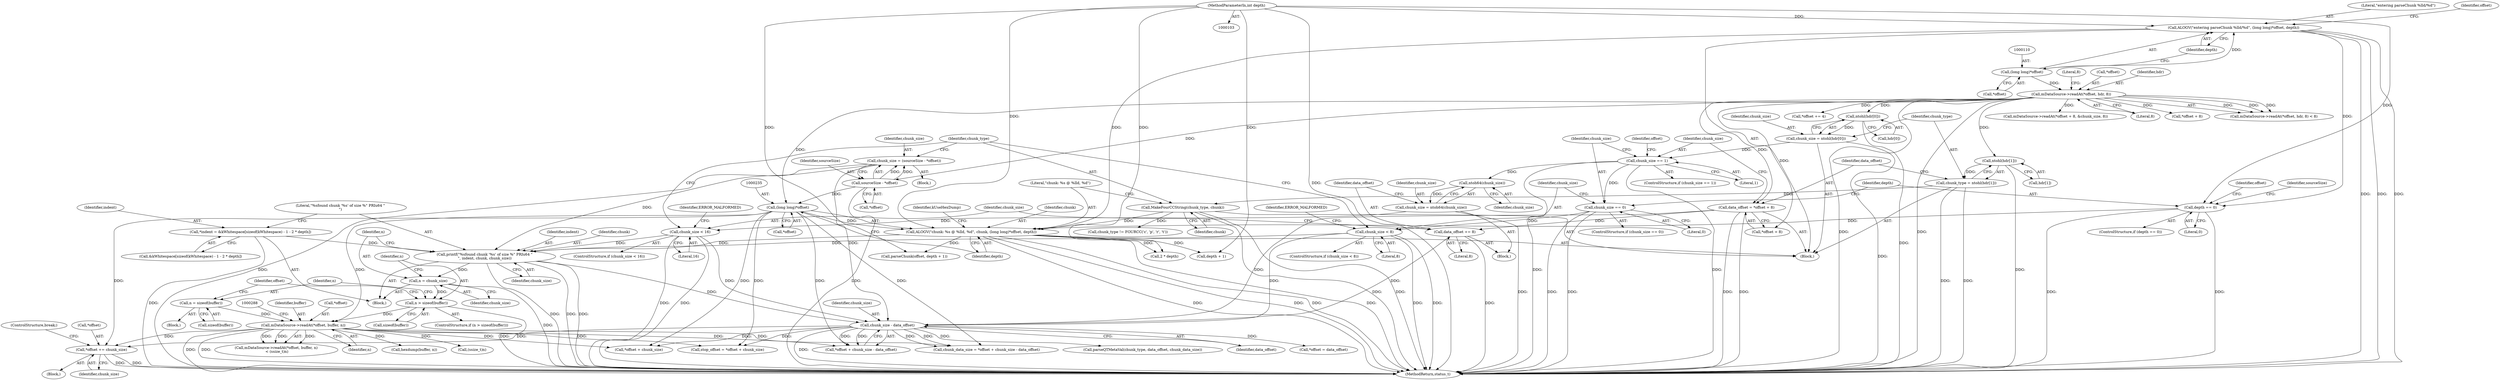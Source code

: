 digraph "0_Android_e7142a0703bc93f75e213e96ebc19000022afed9@pointer" {
"1003268" [label="(Call,*offset += chunk_size)"];
"1000303" [label="(Call,chunk_size - data_offset)"];
"1000199" [label="(Call,chunk_size = (sourceSize - *offset))"];
"1000201" [label="(Call,sourceSize - *offset)"];
"1000117" [label="(Call,mDataSource->readAt(*offset, hdr, 8))"];
"1000109" [label="(Call,(long long)*offset)"];
"1000221" [label="(Call,chunk_size < 8)"];
"1000182" [label="(Call,chunk_size == 0)"];
"1000148" [label="(Call,chunk_size == 1)"];
"1000127" [label="(Call,chunk_size = ntohl(hdr[0]))"];
"1000129" [label="(Call,ntohl(hdr[0]))"];
"1000174" [label="(Call,chunk_size < 16)"];
"1000166" [label="(Call,chunk_size = ntoh64(chunk_size))"];
"1000168" [label="(Call,ntoh64(chunk_size))"];
"1000260" [label="(Call,printf(\"%sfound chunk '%s' of size %\" PRIu64 \"\n\", indent, chunk, chunk_size))"];
"1000247" [label="(Call,*indent = &kWhitespace[sizeof(kWhitespace) - 1 - 2 * depth])"];
"1000231" [label="(Call,ALOGV(\"chunk: %s @ %lld, %d\", chunk, (long long)*offset, depth))"];
"1000228" [label="(Call,MakeFourCCString(chunk_type, chunk))"];
"1000134" [label="(Call,chunk_type = ntohl(hdr[1]))"];
"1000136" [label="(Call,ntohl(hdr[1]))"];
"1000234" [label="(Call,(long long)*offset)"];
"1000187" [label="(Call,depth == 0)"];
"1000107" [label="(Call,ALOGV(\"entering parseChunk %lld/%d\", (long long)*offset, depth))"];
"1000105" [label="(MethodParameterIn,int depth)"];
"1000141" [label="(Call,data_offset = *offset + 8)"];
"1000170" [label="(Call,data_offset += 8)"];
"1000282" [label="(Call,mDataSource->readAt(*offset, buffer, n))"];
"1000276" [label="(Call,n = sizeof(buffer))"];
"1000271" [label="(Call,n > sizeof(buffer))"];
"1000267" [label="(Call,n = chunk_size)"];
"1000172" [label="(Literal,8)"];
"1000181" [label="(ControlStructure,if (chunk_size == 0))"];
"1000170" [label="(Call,data_offset += 8)"];
"1000136" [label="(Call,ntohl(hdr[1]))"];
"1000228" [label="(Call,MakeFourCCString(chunk_type, chunk))"];
"1000147" [label="(ControlStructure,if (chunk_size == 1))"];
"1000142" [label="(Identifier,data_offset)"];
"1000213" [label="(Call,*offset += 4)"];
"1000260" [label="(Call,printf(\"%sfound chunk '%s' of size %\" PRIu64 \"\n\", indent, chunk, chunk_size))"];
"1000249" [label="(Call,&kWhitespace[sizeof(kWhitespace) - 1 - 2 * depth])"];
"1000189" [label="(Literal,0)"];
"1000298" [label="(Call,chunk_data_size = *offset + chunk_size - data_offset)"];
"1000171" [label="(Identifier,data_offset)"];
"1000169" [label="(Identifier,chunk_size)"];
"1000202" [label="(Identifier,sourceSize)"];
"1000174" [label="(Call,chunk_size < 16)"];
"1000121" [label="(Literal,8)"];
"1000220" [label="(ControlStructure,if (chunk_size < 8))"];
"1000151" [label="(Block,)"];
"1000122" [label="(Literal,8)"];
"1000269" [label="(Identifier,chunk_size)"];
"1000135" [label="(Identifier,chunk_type)"];
"1000263" [label="(Identifier,chunk)"];
"1000201" [label="(Call,sourceSize - *offset)"];
"1000186" [label="(ControlStructure,if (depth == 0))"];
"1000350" [label="(Call,parseChunk(offset, depth + 1))"];
"1000300" [label="(Call,*offset + chunk_size - data_offset)"];
"1000182" [label="(Call,chunk_size == 0)"];
"1000221" [label="(Call,chunk_size < 8)"];
"1000229" [label="(Identifier,chunk_type)"];
"1003269" [label="(Call,*offset)"];
"1000226" [label="(Identifier,ERROR_MALFORMED)"];
"1000141" [label="(Call,data_offset = *offset + 8)"];
"1003271" [label="(Identifier,chunk_size)"];
"1000134" [label="(Call,chunk_type = ntohl(hdr[1]))"];
"1000105" [label="(MethodParameterIn,int depth)"];
"1000198" [label="(Block,)"];
"1000261" [label="(Literal,\"%sfound chunk '%s' of size %\" PRIu64 \"\n\")"];
"1000106" [label="(Block,)"];
"1000143" [label="(Call,*offset + 8)"];
"1000282" [label="(Call,mDataSource->readAt(*offset, buffer, n))"];
"1000129" [label="(Call,ntohl(hdr[0]))"];
"1000148" [label="(Call,chunk_size == 1)"];
"1000116" [label="(Call,mDataSource->readAt(*offset, hdr, 8) < 8)"];
"1000276" [label="(Call,n = sizeof(buffer))"];
"1000285" [label="(Identifier,buffer)"];
"1000238" [label="(Identifier,depth)"];
"1000271" [label="(Call,n > sizeof(buffer))"];
"1000203" [label="(Call,*offset)"];
"1000231" [label="(Call,ALOGV(\"chunk: %s @ %lld, %d\", chunk, (long long)*offset, depth))"];
"1000223" [label="(Literal,8)"];
"1000215" [label="(Identifier,offset)"];
"1000331" [label="(Call,stop_offset = *offset + chunk_size)"];
"1000149" [label="(Identifier,chunk_size)"];
"1000286" [label="(Identifier,n)"];
"1000248" [label="(Identifier,indent)"];
"1000196" [label="(Identifier,sourceSize)"];
"1000222" [label="(Identifier,chunk_size)"];
"1000247" [label="(Call,*indent = &kWhitespace[sizeof(kWhitespace) - 1 - 2 * depth])"];
"1000293" [label="(Call,hexdump(buffer, n))"];
"1000166" [label="(Call,chunk_size = ntoh64(chunk_size))"];
"1000111" [label="(Call,*offset)"];
"1000264" [label="(Identifier,chunk_size)"];
"1000108" [label="(Literal,\"entering parseChunk %lld/%d\")"];
"1000333" [label="(Call,*offset + chunk_size)"];
"1000137" [label="(Call,hdr[1])"];
"1000270" [label="(ControlStructure,if (n > sizeof(buffer)))"];
"1000236" [label="(Call,*offset)"];
"1000117" [label="(Call,mDataSource->readAt(*offset, hdr, 8))"];
"1000109" [label="(Call,(long long)*offset)"];
"1000167" [label="(Identifier,chunk_size)"];
"1000113" [label="(Identifier,depth)"];
"1000187" [label="(Call,depth == 0)"];
"1000278" [label="(Call,sizeof(buffer))"];
"1000127" [label="(Call,chunk_size = ntohl(hdr[0]))"];
"1000183" [label="(Identifier,chunk_size)"];
"1000188" [label="(Identifier,depth)"];
"1000230" [label="(Identifier,chunk)"];
"1000283" [label="(Call,*offset)"];
"1003264" [label="(Call,parseQTMetaVal(chunk_type, data_offset, chunk_data_size))"];
"1000352" [label="(Call,depth + 1)"];
"1000118" [label="(Call,*offset)"];
"1000175" [label="(Identifier,chunk_size)"];
"1003275" [label="(MethodReturn,status_t)"];
"1000199" [label="(Call,chunk_size = (sourceSize - *offset))"];
"1000234" [label="(Call,(long long)*offset)"];
"1000107" [label="(Call,ALOGV(\"entering parseChunk %lld/%d\", (long long)*offset, depth))"];
"1000287" [label="(Call,(ssize_t)n)"];
"1000150" [label="(Literal,1)"];
"1000157" [label="(Identifier,offset)"];
"1000120" [label="(Identifier,hdr)"];
"1000232" [label="(Literal,\"chunk: %s @ %lld, %d\")"];
"1003268" [label="(Call,*offset += chunk_size)"];
"1000184" [label="(Literal,0)"];
"1000284" [label="(Identifier,offset)"];
"1000262" [label="(Identifier,indent)"];
"1000154" [label="(Call,mDataSource->readAt(*offset + 8, &chunk_size, 8))"];
"1000233" [label="(Identifier,chunk)"];
"1000267" [label="(Call,n = chunk_size)"];
"1000155" [label="(Call,*offset + 8)"];
"1003272" [label="(ControlStructure,break;)"];
"1000128" [label="(Identifier,chunk_size)"];
"1000273" [label="(Call,sizeof(buffer))"];
"1000179" [label="(Identifier,ERROR_MALFORMED)"];
"1000130" [label="(Call,hdr[0])"];
"1000240" [label="(Identifier,kUseHexDump)"];
"1000305" [label="(Identifier,data_offset)"];
"1000119" [label="(Identifier,offset)"];
"1000168" [label="(Call,ntoh64(chunk_size))"];
"1000304" [label="(Identifier,chunk_size)"];
"1000268" [label="(Identifier,n)"];
"1000275" [label="(Block,)"];
"1000176" [label="(Literal,16)"];
"1000257" [label="(Call,2 * depth)"];
"1000303" [label="(Call,chunk_size - data_offset)"];
"1000272" [label="(Identifier,n)"];
"1000173" [label="(ControlStructure,if (chunk_size < 16))"];
"1000277" [label="(Identifier,n)"];
"1000241" [label="(Block,)"];
"1000281" [label="(Call,mDataSource->readAt(*offset, buffer, n)\n < (ssize_t)n)"];
"1000200" [label="(Identifier,chunk_size)"];
"1000337" [label="(Call,*offset = data_offset)"];
"1003258" [label="(Block,)"];
"1000308" [label="(Call,chunk_type != FOURCC('c', 'p', 'r', 't'))"];
"1003268" -> "1003258"  [label="AST: "];
"1003268" -> "1003271"  [label="CFG: "];
"1003269" -> "1003268"  [label="AST: "];
"1003271" -> "1003268"  [label="AST: "];
"1003272" -> "1003268"  [label="CFG: "];
"1003268" -> "1003275"  [label="DDG: "];
"1003268" -> "1003275"  [label="DDG: "];
"1000303" -> "1003268"  [label="DDG: "];
"1000234" -> "1003268"  [label="DDG: "];
"1000282" -> "1003268"  [label="DDG: "];
"1000303" -> "1000300"  [label="AST: "];
"1000303" -> "1000305"  [label="CFG: "];
"1000304" -> "1000303"  [label="AST: "];
"1000305" -> "1000303"  [label="AST: "];
"1000300" -> "1000303"  [label="CFG: "];
"1000303" -> "1003275"  [label="DDG: "];
"1000303" -> "1000298"  [label="DDG: "];
"1000303" -> "1000298"  [label="DDG: "];
"1000303" -> "1000300"  [label="DDG: "];
"1000303" -> "1000300"  [label="DDG: "];
"1000199" -> "1000303"  [label="DDG: "];
"1000221" -> "1000303"  [label="DDG: "];
"1000174" -> "1000303"  [label="DDG: "];
"1000260" -> "1000303"  [label="DDG: "];
"1000141" -> "1000303"  [label="DDG: "];
"1000170" -> "1000303"  [label="DDG: "];
"1000303" -> "1000331"  [label="DDG: "];
"1000303" -> "1000333"  [label="DDG: "];
"1000303" -> "1000337"  [label="DDG: "];
"1000303" -> "1003264"  [label="DDG: "];
"1000199" -> "1000198"  [label="AST: "];
"1000199" -> "1000201"  [label="CFG: "];
"1000200" -> "1000199"  [label="AST: "];
"1000201" -> "1000199"  [label="AST: "];
"1000229" -> "1000199"  [label="CFG: "];
"1000199" -> "1003275"  [label="DDG: "];
"1000201" -> "1000199"  [label="DDG: "];
"1000201" -> "1000199"  [label="DDG: "];
"1000199" -> "1000260"  [label="DDG: "];
"1000201" -> "1000203"  [label="CFG: "];
"1000202" -> "1000201"  [label="AST: "];
"1000203" -> "1000201"  [label="AST: "];
"1000201" -> "1003275"  [label="DDG: "];
"1000117" -> "1000201"  [label="DDG: "];
"1000201" -> "1000234"  [label="DDG: "];
"1000117" -> "1000116"  [label="AST: "];
"1000117" -> "1000121"  [label="CFG: "];
"1000118" -> "1000117"  [label="AST: "];
"1000120" -> "1000117"  [label="AST: "];
"1000121" -> "1000117"  [label="AST: "];
"1000122" -> "1000117"  [label="CFG: "];
"1000117" -> "1003275"  [label="DDG: "];
"1000117" -> "1003275"  [label="DDG: "];
"1000117" -> "1000116"  [label="DDG: "];
"1000117" -> "1000116"  [label="DDG: "];
"1000117" -> "1000116"  [label="DDG: "];
"1000109" -> "1000117"  [label="DDG: "];
"1000117" -> "1000129"  [label="DDG: "];
"1000117" -> "1000136"  [label="DDG: "];
"1000117" -> "1000141"  [label="DDG: "];
"1000117" -> "1000143"  [label="DDG: "];
"1000117" -> "1000154"  [label="DDG: "];
"1000117" -> "1000155"  [label="DDG: "];
"1000117" -> "1000213"  [label="DDG: "];
"1000117" -> "1000234"  [label="DDG: "];
"1000109" -> "1000107"  [label="AST: "];
"1000109" -> "1000111"  [label="CFG: "];
"1000110" -> "1000109"  [label="AST: "];
"1000111" -> "1000109"  [label="AST: "];
"1000113" -> "1000109"  [label="CFG: "];
"1000109" -> "1000107"  [label="DDG: "];
"1000221" -> "1000220"  [label="AST: "];
"1000221" -> "1000223"  [label="CFG: "];
"1000222" -> "1000221"  [label="AST: "];
"1000223" -> "1000221"  [label="AST: "];
"1000226" -> "1000221"  [label="CFG: "];
"1000229" -> "1000221"  [label="CFG: "];
"1000221" -> "1003275"  [label="DDG: "];
"1000221" -> "1003275"  [label="DDG: "];
"1000182" -> "1000221"  [label="DDG: "];
"1000221" -> "1000260"  [label="DDG: "];
"1000182" -> "1000181"  [label="AST: "];
"1000182" -> "1000184"  [label="CFG: "];
"1000183" -> "1000182"  [label="AST: "];
"1000184" -> "1000182"  [label="AST: "];
"1000188" -> "1000182"  [label="CFG: "];
"1000222" -> "1000182"  [label="CFG: "];
"1000182" -> "1003275"  [label="DDG: "];
"1000182" -> "1003275"  [label="DDG: "];
"1000148" -> "1000182"  [label="DDG: "];
"1000148" -> "1000147"  [label="AST: "];
"1000148" -> "1000150"  [label="CFG: "];
"1000149" -> "1000148"  [label="AST: "];
"1000150" -> "1000148"  [label="AST: "];
"1000157" -> "1000148"  [label="CFG: "];
"1000183" -> "1000148"  [label="CFG: "];
"1000148" -> "1003275"  [label="DDG: "];
"1000148" -> "1003275"  [label="DDG: "];
"1000127" -> "1000148"  [label="DDG: "];
"1000148" -> "1000168"  [label="DDG: "];
"1000127" -> "1000106"  [label="AST: "];
"1000127" -> "1000129"  [label="CFG: "];
"1000128" -> "1000127"  [label="AST: "];
"1000129" -> "1000127"  [label="AST: "];
"1000135" -> "1000127"  [label="CFG: "];
"1000127" -> "1003275"  [label="DDG: "];
"1000129" -> "1000127"  [label="DDG: "];
"1000129" -> "1000130"  [label="CFG: "];
"1000130" -> "1000129"  [label="AST: "];
"1000129" -> "1003275"  [label="DDG: "];
"1000174" -> "1000173"  [label="AST: "];
"1000174" -> "1000176"  [label="CFG: "];
"1000175" -> "1000174"  [label="AST: "];
"1000176" -> "1000174"  [label="AST: "];
"1000179" -> "1000174"  [label="CFG: "];
"1000229" -> "1000174"  [label="CFG: "];
"1000174" -> "1003275"  [label="DDG: "];
"1000174" -> "1003275"  [label="DDG: "];
"1000166" -> "1000174"  [label="DDG: "];
"1000174" -> "1000260"  [label="DDG: "];
"1000166" -> "1000151"  [label="AST: "];
"1000166" -> "1000168"  [label="CFG: "];
"1000167" -> "1000166"  [label="AST: "];
"1000168" -> "1000166"  [label="AST: "];
"1000171" -> "1000166"  [label="CFG: "];
"1000166" -> "1003275"  [label="DDG: "];
"1000168" -> "1000166"  [label="DDG: "];
"1000168" -> "1000169"  [label="CFG: "];
"1000169" -> "1000168"  [label="AST: "];
"1000260" -> "1000241"  [label="AST: "];
"1000260" -> "1000264"  [label="CFG: "];
"1000261" -> "1000260"  [label="AST: "];
"1000262" -> "1000260"  [label="AST: "];
"1000263" -> "1000260"  [label="AST: "];
"1000264" -> "1000260"  [label="AST: "];
"1000268" -> "1000260"  [label="CFG: "];
"1000260" -> "1003275"  [label="DDG: "];
"1000260" -> "1003275"  [label="DDG: "];
"1000260" -> "1003275"  [label="DDG: "];
"1000247" -> "1000260"  [label="DDG: "];
"1000231" -> "1000260"  [label="DDG: "];
"1000260" -> "1000267"  [label="DDG: "];
"1000247" -> "1000241"  [label="AST: "];
"1000247" -> "1000249"  [label="CFG: "];
"1000248" -> "1000247"  [label="AST: "];
"1000249" -> "1000247"  [label="AST: "];
"1000261" -> "1000247"  [label="CFG: "];
"1000247" -> "1003275"  [label="DDG: "];
"1000231" -> "1000106"  [label="AST: "];
"1000231" -> "1000238"  [label="CFG: "];
"1000232" -> "1000231"  [label="AST: "];
"1000233" -> "1000231"  [label="AST: "];
"1000234" -> "1000231"  [label="AST: "];
"1000238" -> "1000231"  [label="AST: "];
"1000240" -> "1000231"  [label="CFG: "];
"1000231" -> "1003275"  [label="DDG: "];
"1000231" -> "1003275"  [label="DDG: "];
"1000231" -> "1003275"  [label="DDG: "];
"1000231" -> "1003275"  [label="DDG: "];
"1000228" -> "1000231"  [label="DDG: "];
"1000234" -> "1000231"  [label="DDG: "];
"1000187" -> "1000231"  [label="DDG: "];
"1000107" -> "1000231"  [label="DDG: "];
"1000105" -> "1000231"  [label="DDG: "];
"1000231" -> "1000257"  [label="DDG: "];
"1000231" -> "1000350"  [label="DDG: "];
"1000231" -> "1000352"  [label="DDG: "];
"1000228" -> "1000106"  [label="AST: "];
"1000228" -> "1000230"  [label="CFG: "];
"1000229" -> "1000228"  [label="AST: "];
"1000230" -> "1000228"  [label="AST: "];
"1000232" -> "1000228"  [label="CFG: "];
"1000228" -> "1003275"  [label="DDG: "];
"1000228" -> "1003275"  [label="DDG: "];
"1000134" -> "1000228"  [label="DDG: "];
"1000228" -> "1000308"  [label="DDG: "];
"1000134" -> "1000106"  [label="AST: "];
"1000134" -> "1000136"  [label="CFG: "];
"1000135" -> "1000134"  [label="AST: "];
"1000136" -> "1000134"  [label="AST: "];
"1000142" -> "1000134"  [label="CFG: "];
"1000134" -> "1003275"  [label="DDG: "];
"1000134" -> "1003275"  [label="DDG: "];
"1000136" -> "1000134"  [label="DDG: "];
"1000136" -> "1000137"  [label="CFG: "];
"1000137" -> "1000136"  [label="AST: "];
"1000136" -> "1003275"  [label="DDG: "];
"1000234" -> "1000236"  [label="CFG: "];
"1000235" -> "1000234"  [label="AST: "];
"1000236" -> "1000234"  [label="AST: "];
"1000238" -> "1000234"  [label="CFG: "];
"1000234" -> "1000282"  [label="DDG: "];
"1000234" -> "1000298"  [label="DDG: "];
"1000234" -> "1000300"  [label="DDG: "];
"1000234" -> "1000331"  [label="DDG: "];
"1000234" -> "1000333"  [label="DDG: "];
"1000187" -> "1000186"  [label="AST: "];
"1000187" -> "1000189"  [label="CFG: "];
"1000188" -> "1000187"  [label="AST: "];
"1000189" -> "1000187"  [label="AST: "];
"1000196" -> "1000187"  [label="CFG: "];
"1000215" -> "1000187"  [label="CFG: "];
"1000187" -> "1003275"  [label="DDG: "];
"1000187" -> "1003275"  [label="DDG: "];
"1000107" -> "1000187"  [label="DDG: "];
"1000105" -> "1000187"  [label="DDG: "];
"1000107" -> "1000106"  [label="AST: "];
"1000107" -> "1000113"  [label="CFG: "];
"1000108" -> "1000107"  [label="AST: "];
"1000113" -> "1000107"  [label="AST: "];
"1000119" -> "1000107"  [label="CFG: "];
"1000107" -> "1003275"  [label="DDG: "];
"1000107" -> "1003275"  [label="DDG: "];
"1000107" -> "1003275"  [label="DDG: "];
"1000105" -> "1000107"  [label="DDG: "];
"1000105" -> "1000103"  [label="AST: "];
"1000105" -> "1003275"  [label="DDG: "];
"1000105" -> "1000257"  [label="DDG: "];
"1000105" -> "1000350"  [label="DDG: "];
"1000105" -> "1000352"  [label="DDG: "];
"1000141" -> "1000106"  [label="AST: "];
"1000141" -> "1000143"  [label="CFG: "];
"1000142" -> "1000141"  [label="AST: "];
"1000143" -> "1000141"  [label="AST: "];
"1000149" -> "1000141"  [label="CFG: "];
"1000141" -> "1003275"  [label="DDG: "];
"1000141" -> "1003275"  [label="DDG: "];
"1000141" -> "1000170"  [label="DDG: "];
"1000170" -> "1000151"  [label="AST: "];
"1000170" -> "1000172"  [label="CFG: "];
"1000171" -> "1000170"  [label="AST: "];
"1000172" -> "1000170"  [label="AST: "];
"1000175" -> "1000170"  [label="CFG: "];
"1000170" -> "1003275"  [label="DDG: "];
"1000282" -> "1000281"  [label="AST: "];
"1000282" -> "1000286"  [label="CFG: "];
"1000283" -> "1000282"  [label="AST: "];
"1000285" -> "1000282"  [label="AST: "];
"1000286" -> "1000282"  [label="AST: "];
"1000288" -> "1000282"  [label="CFG: "];
"1000282" -> "1003275"  [label="DDG: "];
"1000282" -> "1003275"  [label="DDG: "];
"1000282" -> "1000281"  [label="DDG: "];
"1000282" -> "1000281"  [label="DDG: "];
"1000282" -> "1000281"  [label="DDG: "];
"1000276" -> "1000282"  [label="DDG: "];
"1000271" -> "1000282"  [label="DDG: "];
"1000282" -> "1000287"  [label="DDG: "];
"1000282" -> "1000293"  [label="DDG: "];
"1000282" -> "1000298"  [label="DDG: "];
"1000282" -> "1000300"  [label="DDG: "];
"1000282" -> "1000331"  [label="DDG: "];
"1000282" -> "1000333"  [label="DDG: "];
"1000276" -> "1000275"  [label="AST: "];
"1000276" -> "1000278"  [label="CFG: "];
"1000277" -> "1000276"  [label="AST: "];
"1000278" -> "1000276"  [label="AST: "];
"1000284" -> "1000276"  [label="CFG: "];
"1000271" -> "1000270"  [label="AST: "];
"1000271" -> "1000273"  [label="CFG: "];
"1000272" -> "1000271"  [label="AST: "];
"1000273" -> "1000271"  [label="AST: "];
"1000277" -> "1000271"  [label="CFG: "];
"1000284" -> "1000271"  [label="CFG: "];
"1000271" -> "1003275"  [label="DDG: "];
"1000267" -> "1000271"  [label="DDG: "];
"1000267" -> "1000241"  [label="AST: "];
"1000267" -> "1000269"  [label="CFG: "];
"1000268" -> "1000267"  [label="AST: "];
"1000269" -> "1000267"  [label="AST: "];
"1000272" -> "1000267"  [label="CFG: "];
"1000267" -> "1003275"  [label="DDG: "];
}
